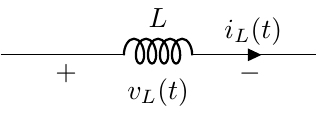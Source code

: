 \documentclass{standalone}
\usepackage{circuitikz}

\begin{document}

\begin{circuitikz}[american voltages]

\draw (0,0) to[L, l=$L$, i=$i_L(t)$, v=$v_L(t)$] (4,0);

\end{circuitikz}

\end{document}
